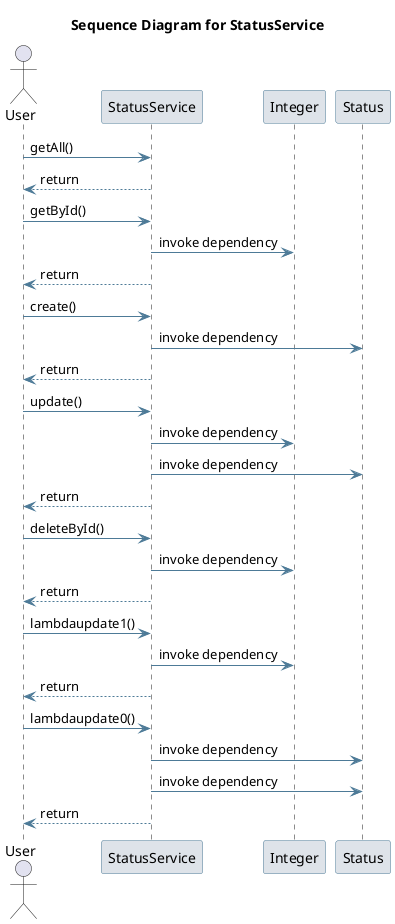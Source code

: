 @startuml
skinparam sequence {
 ArrowColor #4D7A97 
 ParticipantBorderColor #4D7A97 
 ParticipantBackgroundColor #DEE3E9 
}
title Sequence Diagram for StatusService

actor User
User -> StatusService: getAll()
StatusService --> User : return
User -> StatusService: getById()
participant Integer
StatusService -> Integer: invoke dependency
StatusService --> User : return
User -> StatusService: create()
participant Status
StatusService -> Status: invoke dependency
StatusService --> User : return
User -> StatusService: update()
StatusService -> Integer: invoke dependency
StatusService -> Status: invoke dependency
StatusService --> User : return
User -> StatusService: deleteById()
StatusService -> Integer: invoke dependency
StatusService --> User : return
User -> StatusService: lambdaupdate1()
StatusService -> Integer: invoke dependency
StatusService --> User : return
User -> StatusService: lambdaupdate0()
StatusService -> Status: invoke dependency
StatusService -> Status: invoke dependency
StatusService --> User : return
@enduml
